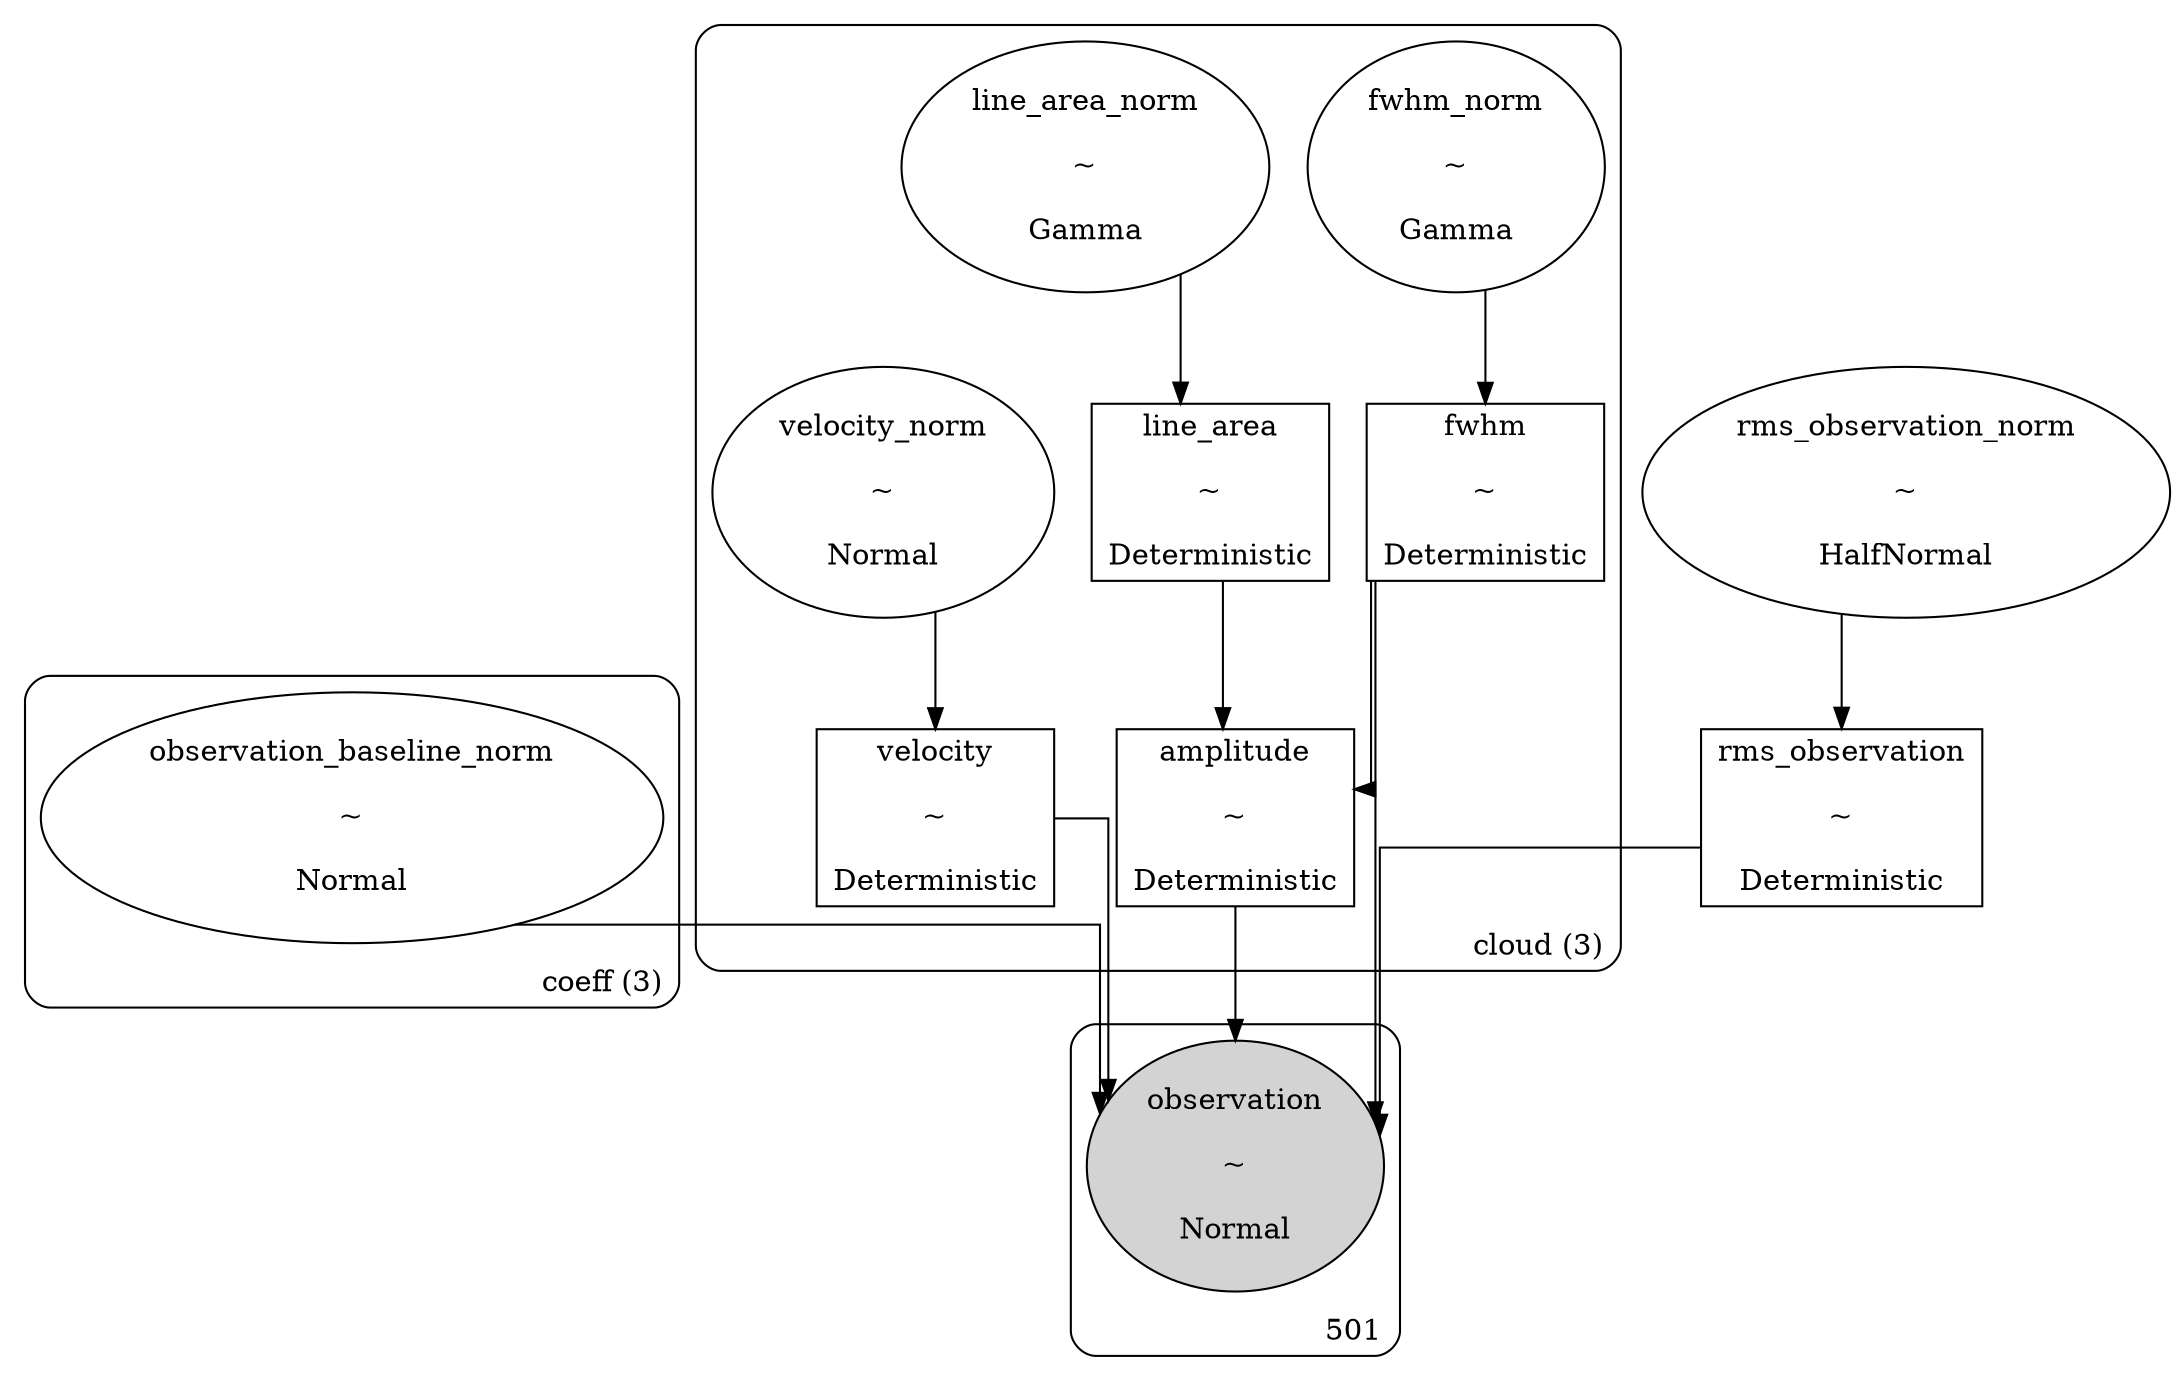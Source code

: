 digraph {

	graph [newrank=false,

		rankdir=TB,

		splines=ortho

	];

	subgraph "clustercoeff (3)" {

		graph [label="coeff (3)",

			labeljust=r,

			labelloc=b,

			style=rounded

		];

		observation_baseline_norm	[label="observation_baseline_norm

~

Normal",

			shape=ellipse];

	}

	subgraph "clustercloud (3)" {

		graph [label="cloud (3)",

			labeljust=r,

			labelloc=b,

			style=rounded

		];

		fwhm	[label="fwhm

~

Deterministic",

			shape=box];

		line_area	[label="line_area

~

Deterministic",

			shape=box];

		velocity	[label="velocity

~

Deterministic",

			shape=box];

		fwhm_norm	[label="fwhm_norm

~

Gamma",

			shape=ellipse];

		amplitude	[label="amplitude

~

Deterministic",

			shape=box];

		line_area_norm	[label="line_area_norm

~

Gamma",

			shape=ellipse];

		velocity_norm	[label="velocity_norm

~

Normal",

			shape=ellipse];

	}

	subgraph cluster501 {

		graph [label=501,

			labeljust=r,

			labelloc=b,

			style=rounded

		];

		observation	[label="observation

~

Normal",

			shape=ellipse,

			style=filled];

	}

	observation_baseline_norm -> observation	[minlen=1];

	fwhm -> amplitude;

	fwhm -> observation;

	line_area -> amplitude;

	velocity -> observation;

	fwhm_norm -> fwhm	[minlen=1];

	amplitude -> observation;

	line_area_norm -> line_area	[minlen=1];

	velocity_norm -> velocity	[minlen=1];

	rms_observation_norm	[label="rms_observation_norm

~

HalfNormal",

		shape=ellipse];

	rms_observation	[label="rms_observation

~

Deterministic",

		shape=box];

	rms_observation_norm -> rms_observation	[minlen=1];

	rms_observation -> observation;

}
